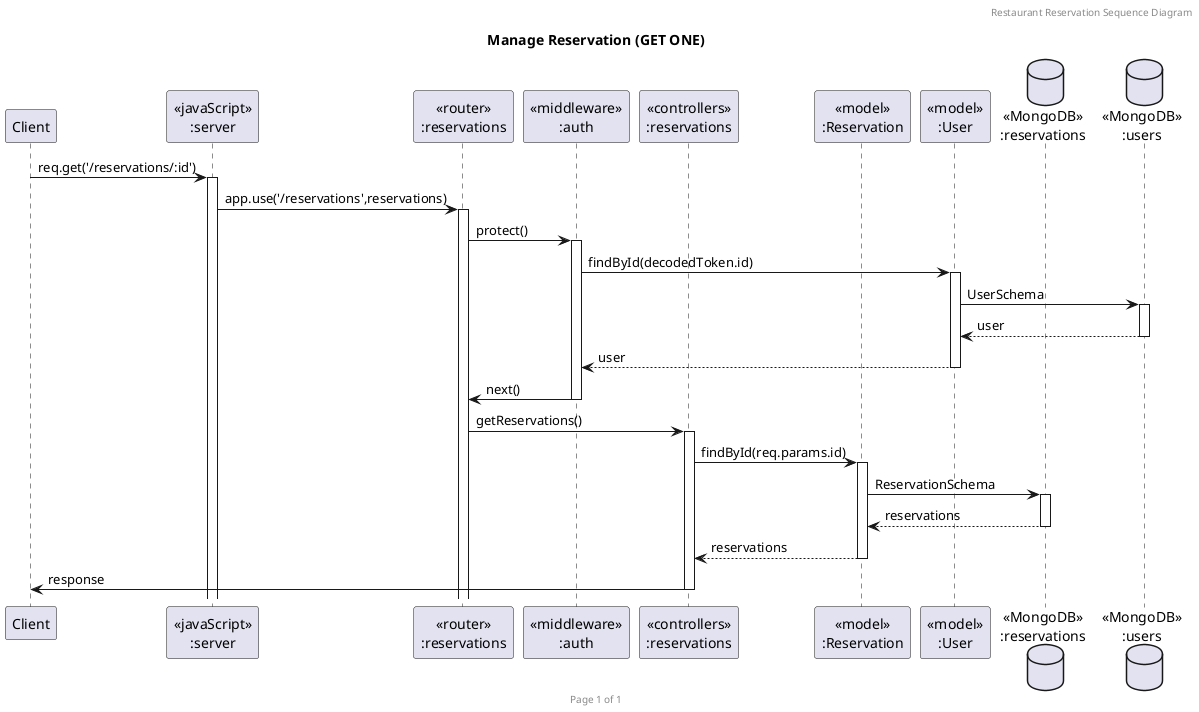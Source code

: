 @startuml Manage Reservation (GET ALL)

header Restaurant Reservation Sequence Diagram
footer Page %page% of %lastpage%
title "Manage Reservation (GET ONE)"

participant "Client" as client
participant "<<javaScript>>\n:server" as server
participant "<<router>>\n:reservations" as routerReservations
participant "<<middleware>>\n:auth" as middlewareAuth
participant "<<controllers>>\n:reservations" as controllersReservations
participant "<<model>>\n:Reservation" as modelReservation
participant "<<model>>\n:User" as modelUser
database "<<MongoDB>>\n:reservations" as ReservationsDatabase
database "<<MongoDB>>\n:users" as UsersDatabase

' GET ONE
client->server ++:req.get('/reservations/:id')
server->routerReservations ++:app.use('/reservations',reservations)
routerReservations -> middlewareAuth ++:protect()
middlewareAuth -> modelUser ++:findById(decodedToken.id)
modelUser -> UsersDatabase ++:UserSchema
UsersDatabase --> modelUser --:user
modelUser --> middlewareAuth --:user
middlewareAuth -> routerReservations --:next()
routerReservations -> controllersReservations ++:getReservations()
controllersReservations -> modelReservation ++:findById(req.params.id)
modelReservation ->ReservationsDatabase ++: ReservationSchema
ReservationsDatabase --> modelReservation --: reservations
controllersReservations <-- modelReservation --:reservations
controllersReservations->client --:response

@enduml